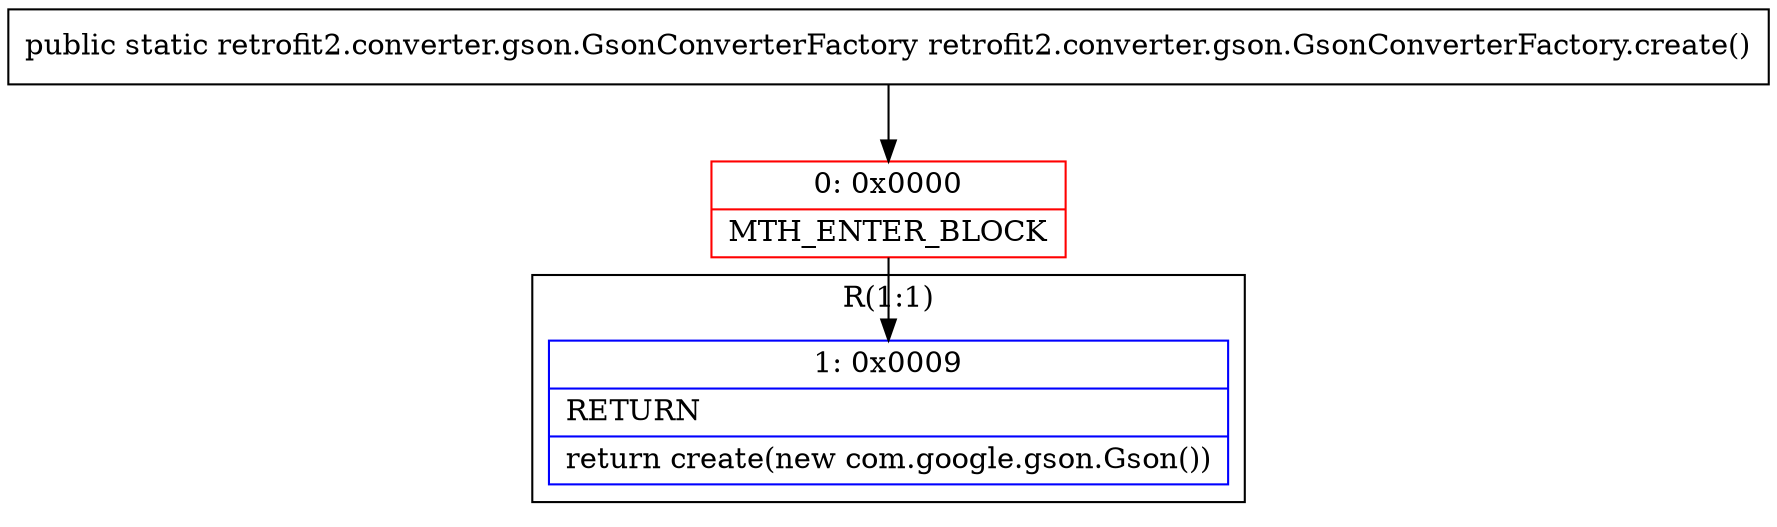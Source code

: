 digraph "CFG forretrofit2.converter.gson.GsonConverterFactory.create()Lretrofit2\/converter\/gson\/GsonConverterFactory;" {
subgraph cluster_Region_1685782305 {
label = "R(1:1)";
node [shape=record,color=blue];
Node_1 [shape=record,label="{1\:\ 0x0009|RETURN\l|return create(new com.google.gson.Gson())\l}"];
}
Node_0 [shape=record,color=red,label="{0\:\ 0x0000|MTH_ENTER_BLOCK\l}"];
MethodNode[shape=record,label="{public static retrofit2.converter.gson.GsonConverterFactory retrofit2.converter.gson.GsonConverterFactory.create() }"];
MethodNode -> Node_0;
Node_0 -> Node_1;
}

